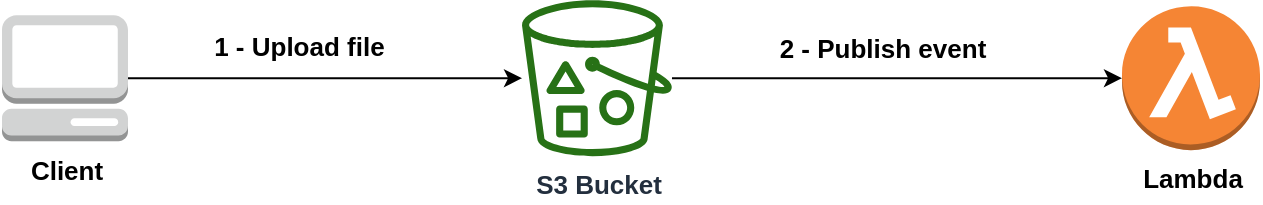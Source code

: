 <mxfile version="13.4.5" type="device"><diagram id="afgPToMNGc5JXIk6rUwn" name="Page-1"><mxGraphModel dx="1106" dy="783" grid="1" gridSize="10" guides="1" tooltips="1" connect="1" arrows="1" fold="1" page="1" pageScale="1" pageWidth="850" pageHeight="1100" math="0" shadow="0"><root><mxCell id="0"/><mxCell id="1" parent="0"/><mxCell id="UcGsg-Tm6tPj4XAdvb8j-1" style="edgeStyle=orthogonalEdgeStyle;rounded=0;orthogonalLoop=1;jettySize=auto;html=1;" parent="1" source="UcGsg-Tm6tPj4XAdvb8j-3" target="UcGsg-Tm6tPj4XAdvb8j-8" edge="1"><mxGeometry relative="1" as="geometry"/></mxCell><mxCell id="UcGsg-Tm6tPj4XAdvb8j-2" value="&lt;font style=&quot;font-size: 13px&quot;&gt;1 - Upload file&amp;nbsp;&lt;br&gt;&lt;/font&gt;" style="text;html=1;align=center;verticalAlign=middle;resizable=0;points=[];labelBackgroundColor=#ffffff;fontStyle=1" parent="UcGsg-Tm6tPj4XAdvb8j-1" vertex="1" connectable="0"><mxGeometry x="-0.39" y="1" relative="1" as="geometry"><mxPoint x="27" y="-15" as="offset"/></mxGeometry></mxCell><mxCell id="UcGsg-Tm6tPj4XAdvb8j-3" value="&lt;font style=&quot;font-size: 13px&quot;&gt;&lt;b&gt;Client&lt;/b&gt;&lt;/font&gt;" style="outlineConnect=0;dashed=0;verticalLabelPosition=bottom;verticalAlign=top;align=center;html=1;shape=mxgraph.aws3.management_console;fillColor=#D2D3D3;gradientColor=none;" parent="1" vertex="1"><mxGeometry x="90" y="575.57" width="63" height="63" as="geometry"/></mxCell><mxCell id="UcGsg-Tm6tPj4XAdvb8j-6" style="edgeStyle=orthogonalEdgeStyle;rounded=0;orthogonalLoop=1;jettySize=auto;html=1;startArrow=none;startFill=0;" parent="1" source="UcGsg-Tm6tPj4XAdvb8j-8" target="UcGsg-Tm6tPj4XAdvb8j-9" edge="1"><mxGeometry relative="1" as="geometry"><mxPoint x="388.3" y="426.5" as="targetPoint"/></mxGeometry></mxCell><mxCell id="UcGsg-Tm6tPj4XAdvb8j-7" value="&lt;font style=&quot;font-size: 13px&quot;&gt;2 - Publish event&lt;br&gt;&lt;/font&gt;" style="text;html=1;align=center;verticalAlign=middle;resizable=0;points=[];labelBackgroundColor=#ffffff;fontStyle=1" parent="UcGsg-Tm6tPj4XAdvb8j-6" vertex="1" connectable="0"><mxGeometry x="-0.138" relative="1" as="geometry"><mxPoint x="8" y="-15.8" as="offset"/></mxGeometry></mxCell><mxCell id="UcGsg-Tm6tPj4XAdvb8j-8" value="&lt;font style=&quot;font-size: 13px&quot;&gt;&lt;b&gt;S3 Bucket&lt;/b&gt;&lt;/font&gt;" style="outlineConnect=0;fontColor=#232F3E;gradientColor=none;fillColor=#277116;strokeColor=none;dashed=0;verticalLabelPosition=bottom;verticalAlign=top;align=center;html=1;fontSize=12;fontStyle=0;aspect=fixed;pointerEvents=1;shape=mxgraph.aws4.bucket_with_objects;" parent="1" vertex="1"><mxGeometry x="350" y="568.07" width="75" height="78" as="geometry"/></mxCell><mxCell id="UcGsg-Tm6tPj4XAdvb8j-9" value="&lt;b&gt;Lambda&lt;/b&gt;" style="outlineConnect=0;dashed=0;verticalLabelPosition=bottom;verticalAlign=top;align=center;html=1;shape=mxgraph.aws3.lambda_function;fillColor=#F58534;gradientColor=none;fontSize=13;" parent="1" vertex="1"><mxGeometry x="650" y="571.07" width="69" height="72" as="geometry"/></mxCell></root></mxGraphModel></diagram></mxfile>